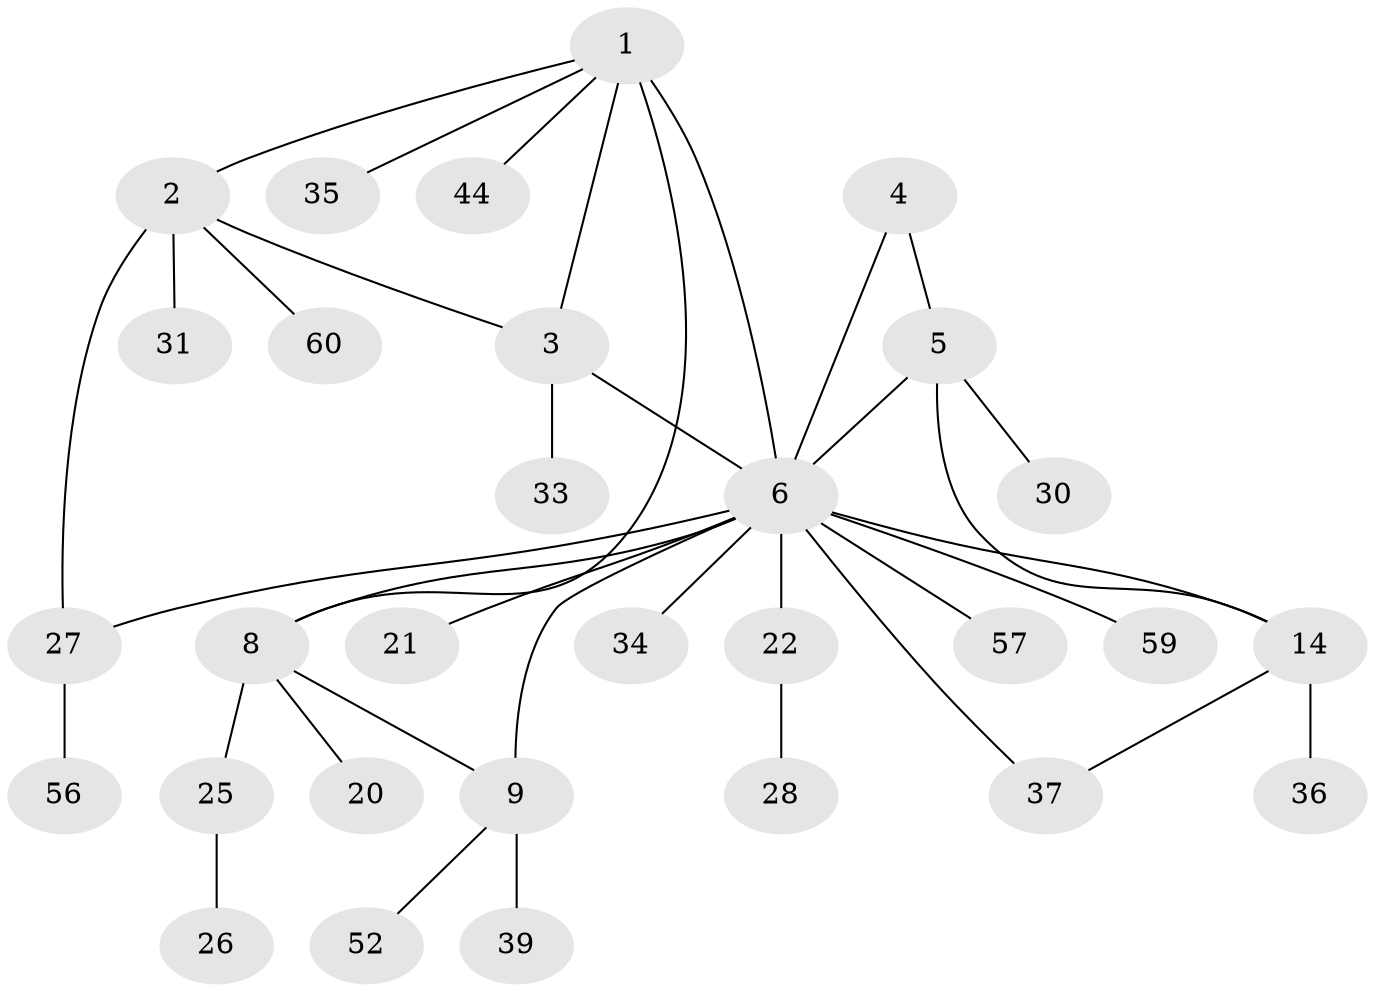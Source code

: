 // original degree distribution, {8: 0.016666666666666666, 5: 0.06666666666666667, 4: 0.06666666666666667, 2: 0.13333333333333333, 6: 0.06666666666666667, 10: 0.016666666666666666, 9: 0.016666666666666666, 3: 0.1, 1: 0.5166666666666667}
// Generated by graph-tools (version 1.1) at 2025/16/03/09/25 04:16:02]
// undirected, 30 vertices, 37 edges
graph export_dot {
graph [start="1"]
  node [color=gray90,style=filled];
  1;
  2;
  3;
  4;
  5 [super="+19"];
  6 [super="+7+10"];
  8 [super="+23"];
  9;
  14 [super="+16+55+50"];
  20;
  21 [super="+40+54"];
  22 [super="+46"];
  25 [super="+29+32"];
  26 [super="+51"];
  27 [super="+42"];
  28;
  30;
  31;
  33;
  34;
  35;
  36;
  37 [super="+43+53"];
  39;
  44;
  52;
  56;
  57;
  59;
  60;
  1 -- 2;
  1 -- 3;
  1 -- 6 [weight=3];
  1 -- 35;
  1 -- 44;
  1 -- 8;
  2 -- 3;
  2 -- 27;
  2 -- 31;
  2 -- 60;
  3 -- 33;
  3 -- 6;
  4 -- 5;
  4 -- 6;
  5 -- 6;
  5 -- 14;
  5 -- 30;
  6 -- 8 [weight=2];
  6 -- 9;
  6 -- 14 [weight=4];
  6 -- 21 [weight=2];
  6 -- 22;
  6 -- 57;
  6 -- 59;
  6 -- 34;
  6 -- 37;
  6 -- 27;
  8 -- 9;
  8 -- 20;
  8 -- 25;
  9 -- 39;
  9 -- 52;
  14 -- 36;
  14 -- 37;
  22 -- 28;
  25 -- 26;
  27 -- 56;
}
